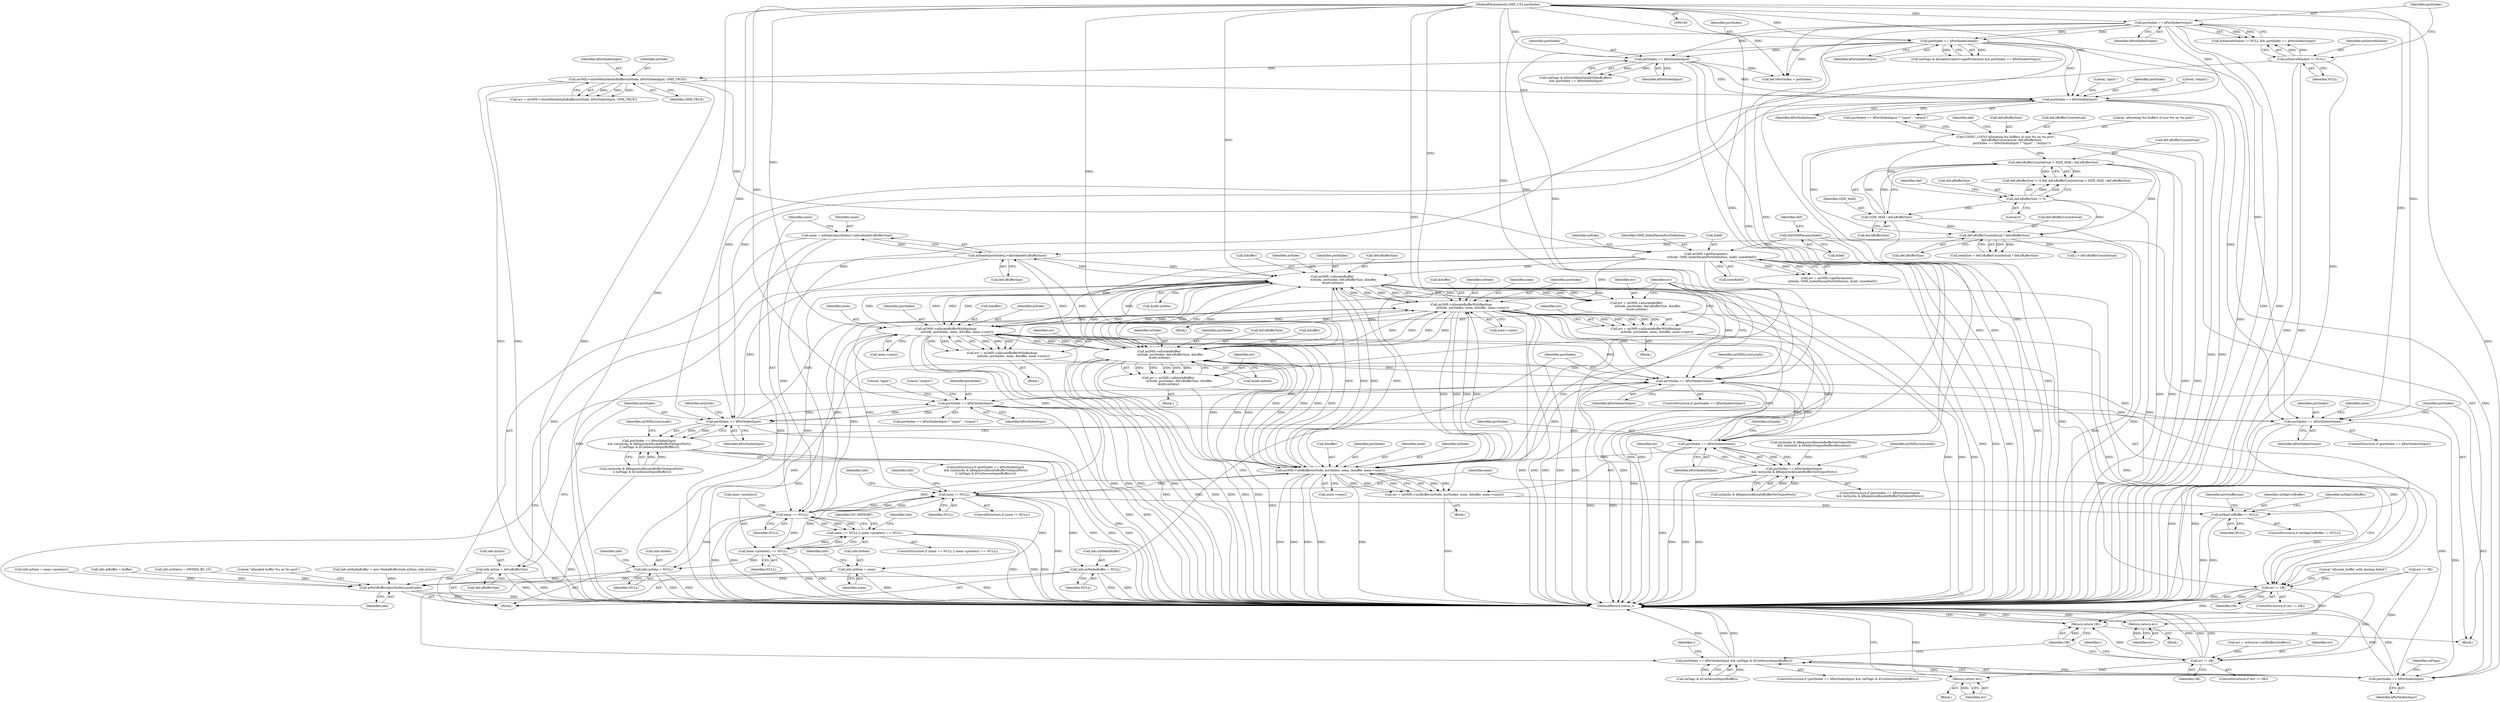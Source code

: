 digraph "0_Android_97837bb6cbac21ea679843a0037779d3834bed64@API" {
"1000243" [label="(Call,mem = mDealer[portIndex]->allocate(def.nBufferSize))"];
"1000245" [label="(Call,mDealer[portIndex]->allocate(def.nBufferSize))"];
"1000293" [label="(Call,mOMX->allocateBuffer(\n                        mNode, portIndex, def.nBufferSize, &buffer,\n &info.mData))"];
"1000309" [label="(Call,mOMX->allocateBufferWithBackup(\n                        mNode, portIndex, mem, &buffer, mem->size()))"];
"1000348" [label="(Call,mOMX->allocateBufferWithBackup(\n                        mNode, portIndex, mem, &buffer, mem->size()))"];
"1000332" [label="(Call,mOMX->allocateBuffer(\n                        mNode, portIndex, def.nBufferSize, &buffer,\n &info.mData))"];
"1000166" [label="(Call,mOMX->getParameter(\n            mNode, OMX_IndexParamPortDefinition, &def, sizeof(def)))"];
"1000142" [label="(Call,mOMX->storeMetaDataInBuffers(mNode, kPortIndexInput, OMX_TRUE))"];
"1000136" [label="(Call,portIndex == kPortIndexInput)"];
"1000108" [label="(Call,portIndex == kPortIndexOutput)"];
"1000101" [label="(MethodParameterIn,OMX_U32 portIndex)"];
"1000119" [label="(Call,portIndex == kPortIndexOutput)"];
"1000156" [label="(Call,InitOMXParams(&def))"];
"1000359" [label="(Call,mOMX->useBuffer(mNode, portIndex, mem, &buffer, mem->size()))"];
"1000319" [label="(Call,portIndex == kPortIndexOutput)"];
"1000276" [label="(Call,portIndex == kPortIndexInput)"];
"1000435" [label="(Call,portIndex == kPortIndexInput)"];
"1000406" [label="(Call,portIndex == kPortIndexOutput)"];
"1000189" [label="(Call,portIndex == kPortIndexInput)"];
"1000251" [label="(Call,mem == NULL)"];
"1000243" [label="(Call,mem = mDealer[portIndex]->allocate(def.nBufferSize))"];
"1000105" [label="(Call,mNativeWindow != NULL)"];
"1000376" [label="(Call,mem != NULL)"];
"1000254" [label="(Call,mem->pointer() == NULL)"];
"1000261" [label="(Call,info.mData = NULL)"];
"1000216" [label="(Call,def.nBufferCountActual * def.nBufferSize)"];
"1000180" [label="(Call,CODEC_LOGV(\"allocating %u buffers of size %u on %s port\",\n            def.nBufferCountActual, def.nBufferSize,\n            portIndex == kPortIndexInput ? \"input\" : \"output\"))"];
"1000201" [label="(Call,def.nBufferCountActual > SIZE_MAX / def.nBufferSize)"];
"1000205" [label="(Call,SIZE_MAX / def.nBufferSize)"];
"1000196" [label="(Call,def.nBufferSize != 0)"];
"1000250" [label="(Call,mem == NULL || mem->pointer() == NULL)"];
"1000266" [label="(Call,info.mSize = def.nBufferSize)"];
"1000429" [label="(Call,mPortBuffers[portIndex].push(info))"];
"1000307" [label="(Call,err = mOMX->allocateBufferWithBackup(\n                        mNode, portIndex, mem, &buffer, mem->size()))"];
"1000367" [label="(Call,err != OK)"];
"1000373" [label="(Return,return err;)"];
"1000561" [label="(Call,err != OK)"];
"1000582" [label="(Return,return err;)"];
"1000584" [label="(Return,return OK;)"];
"1000346" [label="(Call,err = mOMX->allocateBufferWithBackup(\n                        mNode, portIndex, mem, &buffer, mem->size()))"];
"1000357" [label="(Call,err = mOMX->useBuffer(mNode, portIndex, mem, &buffer, mem->size()))"];
"1000395" [label="(Call,info.mMem = mem)"];
"1000400" [label="(Call,info.mMediaBuffer = NULL)"];
"1000500" [label="(Call,mSkipCutBuffer != NULL)"];
"1000318" [label="(Call,portIndex == kPortIndexOutput\n && (mQuirks & kRequiresAllocateBufferOnOutputPorts))"];
"1000275" [label="(Call,portIndex == kPortIndexInput\n && ((mQuirks & kRequiresAllocateBufferOnInputPorts)\n || (mFlags & kUseSecureInputBuffers)))"];
"1000441" [label="(Call,portIndex == kPortIndexOutput)"];
"1000522" [label="(Call,portIndex == kPortIndexInput)"];
"1000521" [label="(Call,portIndex == kPortIndexInput && (mFlags & kUseSecureInputBuffers))"];
"1000330" [label="(Call,err = mOMX->allocateBuffer(\n                        mNode, portIndex, def.nBufferSize, &buffer,\n &info.mData))"];
"1000291" [label="(Call,err = mOMX->allocateBuffer(\n                        mNode, portIndex, def.nBufferSize, &buffer,\n &info.mData))"];
"1000205" [label="(Call,SIZE_MAX / def.nBufferSize)"];
"1000142" [label="(Call,mOMX->storeMetaDataInBuffers(mNode, kPortIndexInput, OMX_TRUE))"];
"1000333" [label="(Identifier,mNode)"];
"1000195" [label="(Call,def.nBufferSize != 0 && def.nBufferCountActual > SIZE_MAX / def.nBufferSize)"];
"1000315" [label="(Call,mem->size())"];
"1000217" [label="(Call,def.nBufferCountActual)"];
"1000351" [label="(Identifier,mem)"];
"1000185" [label="(Call,def.nBufferSize)"];
"1000369" [label="(Identifier,OK)"];
"1000429" [label="(Call,mPortBuffers[portIndex].push(info))"];
"1000110" [label="(Identifier,kPortIndexOutput)"];
"1000440" [label="(ControlStructure,if (portIndex == kPortIndexOutput))"];
"1000499" [label="(ControlStructure,if (mSkipCutBuffer != NULL))"];
"1000387" [label="(Identifier,info)"];
"1000556" [label="(Call,err = mSource->setBuffers(buffers))"];
"1000169" [label="(Call,&def)"];
"1000294" [label="(Identifier,mNode)"];
"1000320" [label="(Identifier,portIndex)"];
"1000373" [label="(Return,return err;)"];
"1000345" [label="(Block,)"];
"1000293" [label="(Call,mOMX->allocateBuffer(\n                        mNode, portIndex, def.nBufferSize, &buffer,\n &info.mData))"];
"1000395" [label="(Call,info.mMem = mem)"];
"1000328" [label="(Block,)"];
"1000346" [label="(Call,err = mOMX->allocateBufferWithBackup(\n                        mNode, portIndex, mem, &buffer, mem->size()))"];
"1000413" [label="(Call,(mQuirks & kRequiresAllocateBufferOnOutputPorts)\n && (mQuirks & kDefersOutputBufferAllocation))"];
"1000562" [label="(Identifier,err)"];
"1000307" [label="(Call,err = mOMX->allocateBufferWithBackup(\n                        mNode, portIndex, mem, &buffer, mem->size()))"];
"1000108" [label="(Call,portIndex == kPortIndexOutput)"];
"1000521" [label="(Call,portIndex == kPortIndexInput && (mFlags & kUseSecureInputBuffers))"];
"1000584" [label="(Return,return OK;)"];
"1000354" [label="(Call,mem->size())"];
"1000357" [label="(Call,err = mOMX->useBuffer(mNode, portIndex, mem, &buffer, mem->size()))"];
"1000259" [label="(Identifier,NO_MEMORY)"];
"1000317" [label="(ControlStructure,if (portIndex == kPortIndexOutput\n && (mQuirks & kRequiresAllocateBufferOnOutputPorts)))"];
"1000377" [label="(Identifier,mem)"];
"1000161" [label="(Identifier,def)"];
"1000334" [label="(Identifier,portIndex)"];
"1000374" [label="(Identifier,err)"];
"1000404" [label="(Identifier,NULL)"];
"1000276" [label="(Call,portIndex == kPortIndexInput)"];
"1000281" [label="(Identifier,mQuirks)"];
"1000568" [label="(Identifier,i)"];
"1000295" [label="(Identifier,portIndex)"];
"1000107" [label="(Identifier,NULL)"];
"1000363" [label="(Call,&buffer)"];
"1000525" [label="(Call,mFlags & kUseSecureInputBuffers)"];
"1000207" [label="(Call,def.nBufferSize)"];
"1000291" [label="(Call,err = mOMX->allocateBuffer(\n                        mNode, portIndex, def.nBufferSize, &buffer,\n &info.mData))"];
"1000385" [label="(Call,info.mBuffer = buffer)"];
"1000407" [label="(Identifier,portIndex)"];
"1000350" [label="(Identifier,portIndex)"];
"1000375" [label="(ControlStructure,if (mem != NULL))"];
"1000191" [label="(Identifier,kPortIndexInput)"];
"1000167" [label="(Identifier,mNode)"];
"1000157" [label="(Call,&def)"];
"1000251" [label="(Call,mem == NULL)"];
"1000368" [label="(Identifier,err)"];
"1000447" [label="(Identifier,meta)"];
"1000190" [label="(Identifier,portIndex)"];
"1000254" [label="(Call,mem->pointer() == NULL)"];
"1000501" [label="(Identifier,mSkipCutBuffer)"];
"1000193" [label="(Literal,\"output\")"];
"1000321" [label="(Identifier,kPortIndexOutput)"];
"1000401" [label="(Call,info.mMediaBuffer)"];
"1000523" [label="(Identifier,portIndex)"];
"1000182" [label="(Call,def.nBufferCountActual)"];
"1000253" [label="(Identifier,NULL)"];
"1000441" [label="(Call,portIndex == kPortIndexOutput)"];
"1000203" [label="(Identifier,def)"];
"1000361" [label="(Identifier,portIndex)"];
"1000296" [label="(Call,def.nBufferSize)"];
"1000390" [label="(Call,info.mStatus = OWNED_BY_US)"];
"1000526" [label="(Identifier,mFlags)"];
"1000561" [label="(Call,err != OK)"];
"1000367" [label="(Call,err != OK)"];
"1000432" [label="(Literal,\"allocated buffer %u on %s port\")"];
"1000120" [label="(Identifier,portIndex)"];
"1000171" [label="(Call,sizeof(def))"];
"1000323" [label="(Identifier,mQuirks)"];
"1000366" [label="(ControlStructure,if (err != OK))"];
"1000437" [label="(Identifier,kPortIndexInput)"];
"1000200" [label="(Literal,0)"];
"1000560" [label="(ControlStructure,if (err != OK))"];
"1000517" [label="(Identifier,mSkipCutBuffer)"];
"1000299" [label="(Call,&buffer)"];
"1000267" [label="(Call,info.mSize)"];
"1000348" [label="(Call,mOMX->allocateBufferWithBackup(\n                        mNode, portIndex, mem, &buffer, mem->size()))"];
"1000358" [label="(Identifier,err)"];
"1000104" [label="(Call,mNativeWindow != NULL && portIndex == kPortIndexOutput)"];
"1000288" [label="(Identifier,mOMXLivesLocally)"];
"1000250" [label="(Call,mem == NULL || mem->pointer() == NULL)"];
"1000352" [label="(Call,&buffer)"];
"1000164" [label="(Call,err = mOMX->getParameter(\n            mNode, OMX_IndexParamPortDefinition, &def, sizeof(def)))"];
"1000382" [label="(Identifier,info)"];
"1000370" [label="(Block,)"];
"1000359" [label="(Call,mOMX->useBuffer(mNode, portIndex, mem, &buffer, mem->size()))"];
"1000255" [label="(Call,mem->pointer())"];
"1000121" [label="(Identifier,kPortIndexOutput)"];
"1000585" [label="(Identifier,OK)"];
"1000400" [label="(Call,info.mMediaBuffer = NULL)"];
"1000376" [label="(Call,mem != NULL)"];
"1000102" [label="(Block,)"];
"1000430" [label="(Identifier,info)"];
"1000502" [label="(Identifier,NULL)"];
"1000188" [label="(Call,portIndex == kPortIndexInput ? \"input\" : \"output\")"];
"1000197" [label="(Call,def.nBufferSize)"];
"1000168" [label="(Identifier,OMX_IndexParamPortDefinition)"];
"1000268" [label="(Identifier,info)"];
"1000306" [label="(Block,)"];
"1000101" [label="(MethodParameterIn,OMX_U32 portIndex)"];
"1000372" [label="(Literal,\"allocate_buffer_with_backup failed\")"];
"1000274" [label="(ControlStructure,if (portIndex == kPortIndexInput\n && ((mQuirks & kRequiresAllocateBufferOnInputPorts)\n || (mFlags & kUseSecureInputBuffers))))"];
"1000443" [label="(Identifier,kPortIndexOutput)"];
"1000234" [label="(Call,i < def.nBufferCountActual)"];
"1000533" [label="(Identifier,i)"];
"1000119" [label="(Call,portIndex == kPortIndexOutput)"];
"1000362" [label="(Identifier,mem)"];
"1000249" [label="(ControlStructure,if (mem == NULL || mem->pointer() == NULL))"];
"1000330" [label="(Call,err = mOMX->allocateBuffer(\n                        mNode, portIndex, def.nBufferSize, &buffer,\n &info.mData))"];
"1000402" [label="(Identifier,info)"];
"1000506" [label="(Identifier,prevbuffersize)"];
"1000301" [label="(Call,&info.mData)"];
"1000322" [label="(Call,mQuirks & kRequiresAllocateBufferOnOutputPorts)"];
"1000327" [label="(Identifier,mOMXLivesLocally)"];
"1000520" [label="(ControlStructure,if (portIndex == kPortIndexInput && (mFlags & kUseSecureInputBuffers)))"];
"1000206" [label="(Identifier,SIZE_MAX)"];
"1000159" [label="(Call,def.nPortIndex = portIndex)"];
"1000277" [label="(Identifier,portIndex)"];
"1000192" [label="(Literal,\"input\")"];
"1000583" [label="(Identifier,err)"];
"1000140" [label="(Call,err = mOMX->storeMetaDataInBuffers(mNode, kPortIndexInput, OMX_TRUE))"];
"1000241" [label="(Block,)"];
"1000408" [label="(Identifier,kPortIndexOutput)"];
"1000252" [label="(Identifier,mem)"];
"1000145" [label="(Identifier,OMX_TRUE)"];
"1000265" [label="(Identifier,NULL)"];
"1000563" [label="(Identifier,OK)"];
"1000262" [label="(Call,info.mData)"];
"1000180" [label="(Call,CODEC_LOGV(\"allocating %u buffers of size %u on %s port\",\n            def.nBufferCountActual, def.nBufferSize,\n            portIndex == kPortIndexInput ? \"input\" : \"output\"))"];
"1000181" [label="(Literal,\"allocating %u buffers of size %u on %s port\")"];
"1000244" [label="(Identifier,mem)"];
"1000243" [label="(Call,mem = mDealer[portIndex]->allocate(def.nBufferSize))"];
"1000335" [label="(Call,def.nBufferSize)"];
"1000439" [label="(Literal,\"output\")"];
"1000137" [label="(Identifier,portIndex)"];
"1000436" [label="(Identifier,portIndex)"];
"1000356" [label="(Block,)"];
"1000412" [label="(Identifier,mOMXLivesLocally)"];
"1000115" [label="(Call,(mFlags & kEnableGrallocUsageProtected) && portIndex == kPortIndexOutput)"];
"1000319" [label="(Call,portIndex == kPortIndexOutput)"];
"1000198" [label="(Identifier,def)"];
"1000564" [label="(Block,)"];
"1000586" [label="(MethodReturn,status_t)"];
"1000105" [label="(Call,mNativeWindow != NULL)"];
"1000338" [label="(Call,&buffer)"];
"1000347" [label="(Identifier,err)"];
"1000349" [label="(Identifier,mNode)"];
"1000214" [label="(Call,totalSize = def.nBufferCountActual * def.nBufferSize)"];
"1000279" [label="(Call,(mQuirks & kRequiresAllocateBufferOnInputPorts)\n || (mFlags & kUseSecureInputBuffers))"];
"1000421" [label="(Call,info.mMediaBuffer = new MediaBuffer(info.mData, info.mSize))"];
"1000312" [label="(Identifier,mem)"];
"1000331" [label="(Identifier,err)"];
"1000434" [label="(Call,portIndex == kPortIndexInput ? \"input\" : \"output\")"];
"1000220" [label="(Call,def.nBufferSize)"];
"1000201" [label="(Call,def.nBufferCountActual > SIZE_MAX / def.nBufferSize)"];
"1000189" [label="(Call,portIndex == kPortIndexInput)"];
"1000399" [label="(Identifier,mem)"];
"1000246" [label="(Call,def.nBufferSize)"];
"1000138" [label="(Identifier,kPortIndexInput)"];
"1000438" [label="(Literal,\"input\")"];
"1000309" [label="(Call,mOMX->allocateBufferWithBackup(\n                        mNode, portIndex, mem, &buffer, mem->size()))"];
"1000245" [label="(Call,mDealer[portIndex]->allocate(def.nBufferSize))"];
"1000524" [label="(Identifier,kPortIndexInput)"];
"1000261" [label="(Call,info.mData = NULL)"];
"1000380" [label="(Call,info.mData = mem->pointer())"];
"1000340" [label="(Call,&info.mData)"];
"1000318" [label="(Call,portIndex == kPortIndexOutput\n && (mQuirks & kRequiresAllocateBufferOnOutputPorts))"];
"1000275" [label="(Call,portIndex == kPortIndexInput\n && ((mQuirks & kRequiresAllocateBufferOnInputPorts)\n || (mFlags & kUseSecureInputBuffers)))"];
"1000278" [label="(Identifier,kPortIndexInput)"];
"1000109" [label="(Identifier,portIndex)"];
"1000365" [label="(Call,mem->size())"];
"1000256" [label="(Identifier,NULL)"];
"1000196" [label="(Call,def.nBufferSize != 0)"];
"1000216" [label="(Call,def.nBufferCountActual * def.nBufferSize)"];
"1000174" [label="(Call,err != OK)"];
"1000360" [label="(Identifier,mNode)"];
"1000311" [label="(Identifier,portIndex)"];
"1000166" [label="(Call,mOMX->getParameter(\n            mNode, OMX_IndexParamPortDefinition, &def, sizeof(def)))"];
"1000522" [label="(Call,portIndex == kPortIndexInput)"];
"1000270" [label="(Call,def.nBufferSize)"];
"1000202" [label="(Call,def.nBufferCountActual)"];
"1000406" [label="(Call,portIndex == kPortIndexOutput)"];
"1000378" [label="(Identifier,NULL)"];
"1000313" [label="(Call,&buffer)"];
"1000405" [label="(ControlStructure,if (portIndex == kPortIndexOutput))"];
"1000308" [label="(Identifier,err)"];
"1000435" [label="(Call,portIndex == kPortIndexInput)"];
"1000442" [label="(Identifier,portIndex)"];
"1000144" [label="(Identifier,kPortIndexInput)"];
"1000143" [label="(Identifier,mNode)"];
"1000289" [label="(Block,)"];
"1000396" [label="(Call,info.mMem)"];
"1000132" [label="(Call,(mFlags & kStoreMetaDataInVideoBuffers)\n && portIndex == kPortIndexInput)"];
"1000292" [label="(Identifier,err)"];
"1000332" [label="(Call,mOMX->allocateBuffer(\n                        mNode, portIndex, def.nBufferSize, &buffer,\n &info.mData))"];
"1000310" [label="(Identifier,mNode)"];
"1000156" [label="(Call,InitOMXParams(&def))"];
"1000106" [label="(Identifier,mNativeWindow)"];
"1000500" [label="(Call,mSkipCutBuffer != NULL)"];
"1000266" [label="(Call,info.mSize = def.nBufferSize)"];
"1000263" [label="(Identifier,info)"];
"1000136" [label="(Call,portIndex == kPortIndexInput)"];
"1000582" [label="(Return,return err;)"];
"1000243" -> "1000241"  [label="AST: "];
"1000243" -> "1000245"  [label="CFG: "];
"1000244" -> "1000243"  [label="AST: "];
"1000245" -> "1000243"  [label="AST: "];
"1000252" -> "1000243"  [label="CFG: "];
"1000243" -> "1000586"  [label="DDG: "];
"1000245" -> "1000243"  [label="DDG: "];
"1000243" -> "1000251"  [label="DDG: "];
"1000245" -> "1000246"  [label="CFG: "];
"1000246" -> "1000245"  [label="AST: "];
"1000245" -> "1000586"  [label="DDG: "];
"1000293" -> "1000245"  [label="DDG: "];
"1000216" -> "1000245"  [label="DDG: "];
"1000332" -> "1000245"  [label="DDG: "];
"1000245" -> "1000266"  [label="DDG: "];
"1000245" -> "1000293"  [label="DDG: "];
"1000245" -> "1000332"  [label="DDG: "];
"1000293" -> "1000291"  [label="AST: "];
"1000293" -> "1000301"  [label="CFG: "];
"1000294" -> "1000293"  [label="AST: "];
"1000295" -> "1000293"  [label="AST: "];
"1000296" -> "1000293"  [label="AST: "];
"1000299" -> "1000293"  [label="AST: "];
"1000301" -> "1000293"  [label="AST: "];
"1000291" -> "1000293"  [label="CFG: "];
"1000293" -> "1000586"  [label="DDG: "];
"1000293" -> "1000586"  [label="DDG: "];
"1000293" -> "1000586"  [label="DDG: "];
"1000293" -> "1000586"  [label="DDG: "];
"1000293" -> "1000586"  [label="DDG: "];
"1000293" -> "1000291"  [label="DDG: "];
"1000293" -> "1000291"  [label="DDG: "];
"1000293" -> "1000291"  [label="DDG: "];
"1000293" -> "1000291"  [label="DDG: "];
"1000293" -> "1000291"  [label="DDG: "];
"1000309" -> "1000293"  [label="DDG: "];
"1000309" -> "1000293"  [label="DDG: "];
"1000348" -> "1000293"  [label="DDG: "];
"1000348" -> "1000293"  [label="DDG: "];
"1000332" -> "1000293"  [label="DDG: "];
"1000332" -> "1000293"  [label="DDG: "];
"1000332" -> "1000293"  [label="DDG: "];
"1000166" -> "1000293"  [label="DDG: "];
"1000359" -> "1000293"  [label="DDG: "];
"1000359" -> "1000293"  [label="DDG: "];
"1000276" -> "1000293"  [label="DDG: "];
"1000101" -> "1000293"  [label="DDG: "];
"1000261" -> "1000293"  [label="DDG: "];
"1000293" -> "1000309"  [label="DDG: "];
"1000293" -> "1000309"  [label="DDG: "];
"1000293" -> "1000332"  [label="DDG: "];
"1000293" -> "1000332"  [label="DDG: "];
"1000293" -> "1000332"  [label="DDG: "];
"1000293" -> "1000348"  [label="DDG: "];
"1000293" -> "1000348"  [label="DDG: "];
"1000293" -> "1000359"  [label="DDG: "];
"1000293" -> "1000359"  [label="DDG: "];
"1000293" -> "1000406"  [label="DDG: "];
"1000309" -> "1000307"  [label="AST: "];
"1000309" -> "1000315"  [label="CFG: "];
"1000310" -> "1000309"  [label="AST: "];
"1000311" -> "1000309"  [label="AST: "];
"1000312" -> "1000309"  [label="AST: "];
"1000313" -> "1000309"  [label="AST: "];
"1000315" -> "1000309"  [label="AST: "];
"1000307" -> "1000309"  [label="CFG: "];
"1000309" -> "1000586"  [label="DDG: "];
"1000309" -> "1000586"  [label="DDG: "];
"1000309" -> "1000586"  [label="DDG: "];
"1000309" -> "1000586"  [label="DDG: "];
"1000309" -> "1000586"  [label="DDG: "];
"1000309" -> "1000307"  [label="DDG: "];
"1000309" -> "1000307"  [label="DDG: "];
"1000309" -> "1000307"  [label="DDG: "];
"1000309" -> "1000307"  [label="DDG: "];
"1000309" -> "1000307"  [label="DDG: "];
"1000348" -> "1000309"  [label="DDG: "];
"1000348" -> "1000309"  [label="DDG: "];
"1000332" -> "1000309"  [label="DDG: "];
"1000332" -> "1000309"  [label="DDG: "];
"1000166" -> "1000309"  [label="DDG: "];
"1000359" -> "1000309"  [label="DDG: "];
"1000359" -> "1000309"  [label="DDG: "];
"1000276" -> "1000309"  [label="DDG: "];
"1000101" -> "1000309"  [label="DDG: "];
"1000251" -> "1000309"  [label="DDG: "];
"1000309" -> "1000332"  [label="DDG: "];
"1000309" -> "1000332"  [label="DDG: "];
"1000309" -> "1000348"  [label="DDG: "];
"1000309" -> "1000348"  [label="DDG: "];
"1000309" -> "1000359"  [label="DDG: "];
"1000309" -> "1000359"  [label="DDG: "];
"1000309" -> "1000376"  [label="DDG: "];
"1000309" -> "1000406"  [label="DDG: "];
"1000348" -> "1000346"  [label="AST: "];
"1000348" -> "1000354"  [label="CFG: "];
"1000349" -> "1000348"  [label="AST: "];
"1000350" -> "1000348"  [label="AST: "];
"1000351" -> "1000348"  [label="AST: "];
"1000352" -> "1000348"  [label="AST: "];
"1000354" -> "1000348"  [label="AST: "];
"1000346" -> "1000348"  [label="CFG: "];
"1000348" -> "1000586"  [label="DDG: "];
"1000348" -> "1000586"  [label="DDG: "];
"1000348" -> "1000586"  [label="DDG: "];
"1000348" -> "1000586"  [label="DDG: "];
"1000348" -> "1000586"  [label="DDG: "];
"1000348" -> "1000332"  [label="DDG: "];
"1000348" -> "1000332"  [label="DDG: "];
"1000348" -> "1000346"  [label="DDG: "];
"1000348" -> "1000346"  [label="DDG: "];
"1000348" -> "1000346"  [label="DDG: "];
"1000348" -> "1000346"  [label="DDG: "];
"1000348" -> "1000346"  [label="DDG: "];
"1000332" -> "1000348"  [label="DDG: "];
"1000332" -> "1000348"  [label="DDG: "];
"1000166" -> "1000348"  [label="DDG: "];
"1000359" -> "1000348"  [label="DDG: "];
"1000359" -> "1000348"  [label="DDG: "];
"1000319" -> "1000348"  [label="DDG: "];
"1000101" -> "1000348"  [label="DDG: "];
"1000251" -> "1000348"  [label="DDG: "];
"1000348" -> "1000359"  [label="DDG: "];
"1000348" -> "1000359"  [label="DDG: "];
"1000348" -> "1000376"  [label="DDG: "];
"1000348" -> "1000406"  [label="DDG: "];
"1000332" -> "1000330"  [label="AST: "];
"1000332" -> "1000340"  [label="CFG: "];
"1000333" -> "1000332"  [label="AST: "];
"1000334" -> "1000332"  [label="AST: "];
"1000335" -> "1000332"  [label="AST: "];
"1000338" -> "1000332"  [label="AST: "];
"1000340" -> "1000332"  [label="AST: "];
"1000330" -> "1000332"  [label="CFG: "];
"1000332" -> "1000586"  [label="DDG: "];
"1000332" -> "1000586"  [label="DDG: "];
"1000332" -> "1000586"  [label="DDG: "];
"1000332" -> "1000586"  [label="DDG: "];
"1000332" -> "1000586"  [label="DDG: "];
"1000332" -> "1000330"  [label="DDG: "];
"1000332" -> "1000330"  [label="DDG: "];
"1000332" -> "1000330"  [label="DDG: "];
"1000332" -> "1000330"  [label="DDG: "];
"1000332" -> "1000330"  [label="DDG: "];
"1000166" -> "1000332"  [label="DDG: "];
"1000359" -> "1000332"  [label="DDG: "];
"1000359" -> "1000332"  [label="DDG: "];
"1000319" -> "1000332"  [label="DDG: "];
"1000101" -> "1000332"  [label="DDG: "];
"1000261" -> "1000332"  [label="DDG: "];
"1000332" -> "1000359"  [label="DDG: "];
"1000332" -> "1000359"  [label="DDG: "];
"1000332" -> "1000406"  [label="DDG: "];
"1000166" -> "1000164"  [label="AST: "];
"1000166" -> "1000171"  [label="CFG: "];
"1000167" -> "1000166"  [label="AST: "];
"1000168" -> "1000166"  [label="AST: "];
"1000169" -> "1000166"  [label="AST: "];
"1000171" -> "1000166"  [label="AST: "];
"1000164" -> "1000166"  [label="CFG: "];
"1000166" -> "1000586"  [label="DDG: "];
"1000166" -> "1000586"  [label="DDG: "];
"1000166" -> "1000586"  [label="DDG: "];
"1000166" -> "1000164"  [label="DDG: "];
"1000166" -> "1000164"  [label="DDG: "];
"1000166" -> "1000164"  [label="DDG: "];
"1000142" -> "1000166"  [label="DDG: "];
"1000156" -> "1000166"  [label="DDG: "];
"1000166" -> "1000359"  [label="DDG: "];
"1000142" -> "1000140"  [label="AST: "];
"1000142" -> "1000145"  [label="CFG: "];
"1000143" -> "1000142"  [label="AST: "];
"1000144" -> "1000142"  [label="AST: "];
"1000145" -> "1000142"  [label="AST: "];
"1000140" -> "1000142"  [label="CFG: "];
"1000142" -> "1000586"  [label="DDG: "];
"1000142" -> "1000586"  [label="DDG: "];
"1000142" -> "1000586"  [label="DDG: "];
"1000142" -> "1000140"  [label="DDG: "];
"1000142" -> "1000140"  [label="DDG: "];
"1000142" -> "1000140"  [label="DDG: "];
"1000136" -> "1000142"  [label="DDG: "];
"1000142" -> "1000189"  [label="DDG: "];
"1000136" -> "1000132"  [label="AST: "];
"1000136" -> "1000138"  [label="CFG: "];
"1000137" -> "1000136"  [label="AST: "];
"1000138" -> "1000136"  [label="AST: "];
"1000132" -> "1000136"  [label="CFG: "];
"1000136" -> "1000586"  [label="DDG: "];
"1000136" -> "1000586"  [label="DDG: "];
"1000136" -> "1000132"  [label="DDG: "];
"1000136" -> "1000132"  [label="DDG: "];
"1000108" -> "1000136"  [label="DDG: "];
"1000119" -> "1000136"  [label="DDG: "];
"1000101" -> "1000136"  [label="DDG: "];
"1000136" -> "1000159"  [label="DDG: "];
"1000136" -> "1000189"  [label="DDG: "];
"1000136" -> "1000189"  [label="DDG: "];
"1000108" -> "1000104"  [label="AST: "];
"1000108" -> "1000110"  [label="CFG: "];
"1000109" -> "1000108"  [label="AST: "];
"1000110" -> "1000108"  [label="AST: "];
"1000104" -> "1000108"  [label="CFG: "];
"1000108" -> "1000586"  [label="DDG: "];
"1000108" -> "1000586"  [label="DDG: "];
"1000108" -> "1000104"  [label="DDG: "];
"1000108" -> "1000104"  [label="DDG: "];
"1000101" -> "1000108"  [label="DDG: "];
"1000108" -> "1000119"  [label="DDG: "];
"1000108" -> "1000119"  [label="DDG: "];
"1000108" -> "1000159"  [label="DDG: "];
"1000108" -> "1000189"  [label="DDG: "];
"1000108" -> "1000319"  [label="DDG: "];
"1000108" -> "1000406"  [label="DDG: "];
"1000108" -> "1000441"  [label="DDG: "];
"1000101" -> "1000100"  [label="AST: "];
"1000101" -> "1000586"  [label="DDG: "];
"1000101" -> "1000119"  [label="DDG: "];
"1000101" -> "1000159"  [label="DDG: "];
"1000101" -> "1000189"  [label="DDG: "];
"1000101" -> "1000276"  [label="DDG: "];
"1000101" -> "1000319"  [label="DDG: "];
"1000101" -> "1000359"  [label="DDG: "];
"1000101" -> "1000406"  [label="DDG: "];
"1000101" -> "1000435"  [label="DDG: "];
"1000101" -> "1000441"  [label="DDG: "];
"1000101" -> "1000522"  [label="DDG: "];
"1000119" -> "1000115"  [label="AST: "];
"1000119" -> "1000121"  [label="CFG: "];
"1000120" -> "1000119"  [label="AST: "];
"1000121" -> "1000119"  [label="AST: "];
"1000115" -> "1000119"  [label="CFG: "];
"1000119" -> "1000586"  [label="DDG: "];
"1000119" -> "1000586"  [label="DDG: "];
"1000119" -> "1000115"  [label="DDG: "];
"1000119" -> "1000115"  [label="DDG: "];
"1000119" -> "1000159"  [label="DDG: "];
"1000119" -> "1000189"  [label="DDG: "];
"1000119" -> "1000319"  [label="DDG: "];
"1000119" -> "1000406"  [label="DDG: "];
"1000119" -> "1000441"  [label="DDG: "];
"1000156" -> "1000102"  [label="AST: "];
"1000156" -> "1000157"  [label="CFG: "];
"1000157" -> "1000156"  [label="AST: "];
"1000161" -> "1000156"  [label="CFG: "];
"1000156" -> "1000586"  [label="DDG: "];
"1000359" -> "1000357"  [label="AST: "];
"1000359" -> "1000365"  [label="CFG: "];
"1000360" -> "1000359"  [label="AST: "];
"1000361" -> "1000359"  [label="AST: "];
"1000362" -> "1000359"  [label="AST: "];
"1000363" -> "1000359"  [label="AST: "];
"1000365" -> "1000359"  [label="AST: "];
"1000357" -> "1000359"  [label="CFG: "];
"1000359" -> "1000586"  [label="DDG: "];
"1000359" -> "1000586"  [label="DDG: "];
"1000359" -> "1000586"  [label="DDG: "];
"1000359" -> "1000586"  [label="DDG: "];
"1000359" -> "1000586"  [label="DDG: "];
"1000359" -> "1000357"  [label="DDG: "];
"1000359" -> "1000357"  [label="DDG: "];
"1000359" -> "1000357"  [label="DDG: "];
"1000359" -> "1000357"  [label="DDG: "];
"1000359" -> "1000357"  [label="DDG: "];
"1000319" -> "1000359"  [label="DDG: "];
"1000251" -> "1000359"  [label="DDG: "];
"1000359" -> "1000376"  [label="DDG: "];
"1000359" -> "1000406"  [label="DDG: "];
"1000319" -> "1000318"  [label="AST: "];
"1000319" -> "1000321"  [label="CFG: "];
"1000320" -> "1000319"  [label="AST: "];
"1000321" -> "1000319"  [label="AST: "];
"1000323" -> "1000319"  [label="CFG: "];
"1000318" -> "1000319"  [label="CFG: "];
"1000319" -> "1000586"  [label="DDG: "];
"1000319" -> "1000318"  [label="DDG: "];
"1000319" -> "1000318"  [label="DDG: "];
"1000276" -> "1000319"  [label="DDG: "];
"1000406" -> "1000319"  [label="DDG: "];
"1000319" -> "1000406"  [label="DDG: "];
"1000276" -> "1000275"  [label="AST: "];
"1000276" -> "1000278"  [label="CFG: "];
"1000277" -> "1000276"  [label="AST: "];
"1000278" -> "1000276"  [label="AST: "];
"1000281" -> "1000276"  [label="CFG: "];
"1000275" -> "1000276"  [label="CFG: "];
"1000276" -> "1000586"  [label="DDG: "];
"1000276" -> "1000275"  [label="DDG: "];
"1000276" -> "1000275"  [label="DDG: "];
"1000435" -> "1000276"  [label="DDG: "];
"1000435" -> "1000276"  [label="DDG: "];
"1000189" -> "1000276"  [label="DDG: "];
"1000189" -> "1000276"  [label="DDG: "];
"1000276" -> "1000435"  [label="DDG: "];
"1000435" -> "1000434"  [label="AST: "];
"1000435" -> "1000437"  [label="CFG: "];
"1000436" -> "1000435"  [label="AST: "];
"1000437" -> "1000435"  [label="AST: "];
"1000438" -> "1000435"  [label="CFG: "];
"1000439" -> "1000435"  [label="CFG: "];
"1000435" -> "1000586"  [label="DDG: "];
"1000435" -> "1000586"  [label="DDG: "];
"1000406" -> "1000435"  [label="DDG: "];
"1000435" -> "1000441"  [label="DDG: "];
"1000435" -> "1000522"  [label="DDG: "];
"1000406" -> "1000405"  [label="AST: "];
"1000406" -> "1000408"  [label="CFG: "];
"1000407" -> "1000406"  [label="AST: "];
"1000408" -> "1000406"  [label="AST: "];
"1000412" -> "1000406"  [label="CFG: "];
"1000430" -> "1000406"  [label="CFG: "];
"1000406" -> "1000586"  [label="DDG: "];
"1000406" -> "1000586"  [label="DDG: "];
"1000406" -> "1000441"  [label="DDG: "];
"1000189" -> "1000188"  [label="AST: "];
"1000189" -> "1000191"  [label="CFG: "];
"1000190" -> "1000189"  [label="AST: "];
"1000191" -> "1000189"  [label="AST: "];
"1000192" -> "1000189"  [label="CFG: "];
"1000193" -> "1000189"  [label="CFG: "];
"1000189" -> "1000586"  [label="DDG: "];
"1000189" -> "1000586"  [label="DDG: "];
"1000189" -> "1000441"  [label="DDG: "];
"1000189" -> "1000522"  [label="DDG: "];
"1000251" -> "1000250"  [label="AST: "];
"1000251" -> "1000253"  [label="CFG: "];
"1000252" -> "1000251"  [label="AST: "];
"1000253" -> "1000251"  [label="AST: "];
"1000255" -> "1000251"  [label="CFG: "];
"1000250" -> "1000251"  [label="CFG: "];
"1000251" -> "1000586"  [label="DDG: "];
"1000251" -> "1000586"  [label="DDG: "];
"1000251" -> "1000250"  [label="DDG: "];
"1000251" -> "1000250"  [label="DDG: "];
"1000105" -> "1000251"  [label="DDG: "];
"1000376" -> "1000251"  [label="DDG: "];
"1000251" -> "1000254"  [label="DDG: "];
"1000251" -> "1000261"  [label="DDG: "];
"1000251" -> "1000376"  [label="DDG: "];
"1000251" -> "1000376"  [label="DDG: "];
"1000105" -> "1000104"  [label="AST: "];
"1000105" -> "1000107"  [label="CFG: "];
"1000106" -> "1000105"  [label="AST: "];
"1000107" -> "1000105"  [label="AST: "];
"1000109" -> "1000105"  [label="CFG: "];
"1000104" -> "1000105"  [label="CFG: "];
"1000105" -> "1000586"  [label="DDG: "];
"1000105" -> "1000586"  [label="DDG: "];
"1000105" -> "1000104"  [label="DDG: "];
"1000105" -> "1000104"  [label="DDG: "];
"1000105" -> "1000500"  [label="DDG: "];
"1000376" -> "1000375"  [label="AST: "];
"1000376" -> "1000378"  [label="CFG: "];
"1000377" -> "1000376"  [label="AST: "];
"1000378" -> "1000376"  [label="AST: "];
"1000382" -> "1000376"  [label="CFG: "];
"1000387" -> "1000376"  [label="CFG: "];
"1000376" -> "1000586"  [label="DDG: "];
"1000254" -> "1000376"  [label="DDG: "];
"1000376" -> "1000395"  [label="DDG: "];
"1000376" -> "1000400"  [label="DDG: "];
"1000376" -> "1000500"  [label="DDG: "];
"1000254" -> "1000250"  [label="AST: "];
"1000254" -> "1000256"  [label="CFG: "];
"1000255" -> "1000254"  [label="AST: "];
"1000256" -> "1000254"  [label="AST: "];
"1000250" -> "1000254"  [label="CFG: "];
"1000254" -> "1000586"  [label="DDG: "];
"1000254" -> "1000586"  [label="DDG: "];
"1000254" -> "1000250"  [label="DDG: "];
"1000254" -> "1000250"  [label="DDG: "];
"1000254" -> "1000261"  [label="DDG: "];
"1000261" -> "1000241"  [label="AST: "];
"1000261" -> "1000265"  [label="CFG: "];
"1000262" -> "1000261"  [label="AST: "];
"1000265" -> "1000261"  [label="AST: "];
"1000268" -> "1000261"  [label="CFG: "];
"1000261" -> "1000586"  [label="DDG: "];
"1000261" -> "1000586"  [label="DDG: "];
"1000261" -> "1000429"  [label="DDG: "];
"1000216" -> "1000214"  [label="AST: "];
"1000216" -> "1000220"  [label="CFG: "];
"1000217" -> "1000216"  [label="AST: "];
"1000220" -> "1000216"  [label="AST: "];
"1000214" -> "1000216"  [label="CFG: "];
"1000216" -> "1000586"  [label="DDG: "];
"1000216" -> "1000214"  [label="DDG: "];
"1000216" -> "1000214"  [label="DDG: "];
"1000180" -> "1000216"  [label="DDG: "];
"1000201" -> "1000216"  [label="DDG: "];
"1000205" -> "1000216"  [label="DDG: "];
"1000196" -> "1000216"  [label="DDG: "];
"1000216" -> "1000234"  [label="DDG: "];
"1000180" -> "1000102"  [label="AST: "];
"1000180" -> "1000188"  [label="CFG: "];
"1000181" -> "1000180"  [label="AST: "];
"1000182" -> "1000180"  [label="AST: "];
"1000185" -> "1000180"  [label="AST: "];
"1000188" -> "1000180"  [label="AST: "];
"1000198" -> "1000180"  [label="CFG: "];
"1000180" -> "1000586"  [label="DDG: "];
"1000180" -> "1000586"  [label="DDG: "];
"1000180" -> "1000586"  [label="DDG: "];
"1000180" -> "1000196"  [label="DDG: "];
"1000180" -> "1000201"  [label="DDG: "];
"1000201" -> "1000195"  [label="AST: "];
"1000201" -> "1000205"  [label="CFG: "];
"1000202" -> "1000201"  [label="AST: "];
"1000205" -> "1000201"  [label="AST: "];
"1000195" -> "1000201"  [label="CFG: "];
"1000201" -> "1000586"  [label="DDG: "];
"1000201" -> "1000586"  [label="DDG: "];
"1000201" -> "1000195"  [label="DDG: "];
"1000201" -> "1000195"  [label="DDG: "];
"1000205" -> "1000201"  [label="DDG: "];
"1000205" -> "1000201"  [label="DDG: "];
"1000205" -> "1000207"  [label="CFG: "];
"1000206" -> "1000205"  [label="AST: "];
"1000207" -> "1000205"  [label="AST: "];
"1000205" -> "1000586"  [label="DDG: "];
"1000205" -> "1000586"  [label="DDG: "];
"1000196" -> "1000205"  [label="DDG: "];
"1000196" -> "1000195"  [label="AST: "];
"1000196" -> "1000200"  [label="CFG: "];
"1000197" -> "1000196"  [label="AST: "];
"1000200" -> "1000196"  [label="AST: "];
"1000203" -> "1000196"  [label="CFG: "];
"1000195" -> "1000196"  [label="CFG: "];
"1000196" -> "1000586"  [label="DDG: "];
"1000196" -> "1000195"  [label="DDG: "];
"1000196" -> "1000195"  [label="DDG: "];
"1000250" -> "1000249"  [label="AST: "];
"1000259" -> "1000250"  [label="CFG: "];
"1000263" -> "1000250"  [label="CFG: "];
"1000250" -> "1000586"  [label="DDG: "];
"1000250" -> "1000586"  [label="DDG: "];
"1000250" -> "1000586"  [label="DDG: "];
"1000266" -> "1000241"  [label="AST: "];
"1000266" -> "1000270"  [label="CFG: "];
"1000267" -> "1000266"  [label="AST: "];
"1000270" -> "1000266"  [label="AST: "];
"1000277" -> "1000266"  [label="CFG: "];
"1000266" -> "1000586"  [label="DDG: "];
"1000266" -> "1000586"  [label="DDG: "];
"1000266" -> "1000429"  [label="DDG: "];
"1000429" -> "1000241"  [label="AST: "];
"1000429" -> "1000430"  [label="CFG: "];
"1000430" -> "1000429"  [label="AST: "];
"1000432" -> "1000429"  [label="CFG: "];
"1000429" -> "1000586"  [label="DDG: "];
"1000429" -> "1000586"  [label="DDG: "];
"1000395" -> "1000429"  [label="DDG: "];
"1000400" -> "1000429"  [label="DDG: "];
"1000421" -> "1000429"  [label="DDG: "];
"1000390" -> "1000429"  [label="DDG: "];
"1000385" -> "1000429"  [label="DDG: "];
"1000380" -> "1000429"  [label="DDG: "];
"1000307" -> "1000306"  [label="AST: "];
"1000308" -> "1000307"  [label="AST: "];
"1000368" -> "1000307"  [label="CFG: "];
"1000307" -> "1000586"  [label="DDG: "];
"1000307" -> "1000367"  [label="DDG: "];
"1000367" -> "1000366"  [label="AST: "];
"1000367" -> "1000369"  [label="CFG: "];
"1000368" -> "1000367"  [label="AST: "];
"1000369" -> "1000367"  [label="AST: "];
"1000372" -> "1000367"  [label="CFG: "];
"1000377" -> "1000367"  [label="CFG: "];
"1000367" -> "1000586"  [label="DDG: "];
"1000367" -> "1000586"  [label="DDG: "];
"1000367" -> "1000586"  [label="DDG: "];
"1000330" -> "1000367"  [label="DDG: "];
"1000291" -> "1000367"  [label="DDG: "];
"1000346" -> "1000367"  [label="DDG: "];
"1000357" -> "1000367"  [label="DDG: "];
"1000174" -> "1000367"  [label="DDG: "];
"1000367" -> "1000373"  [label="DDG: "];
"1000367" -> "1000561"  [label="DDG: "];
"1000367" -> "1000584"  [label="DDG: "];
"1000373" -> "1000370"  [label="AST: "];
"1000373" -> "1000374"  [label="CFG: "];
"1000374" -> "1000373"  [label="AST: "];
"1000586" -> "1000373"  [label="CFG: "];
"1000373" -> "1000586"  [label="DDG: "];
"1000374" -> "1000373"  [label="DDG: "];
"1000561" -> "1000560"  [label="AST: "];
"1000561" -> "1000563"  [label="CFG: "];
"1000562" -> "1000561"  [label="AST: "];
"1000563" -> "1000561"  [label="AST: "];
"1000568" -> "1000561"  [label="CFG: "];
"1000585" -> "1000561"  [label="CFG: "];
"1000561" -> "1000586"  [label="DDG: "];
"1000561" -> "1000586"  [label="DDG: "];
"1000561" -> "1000586"  [label="DDG: "];
"1000556" -> "1000561"  [label="DDG: "];
"1000174" -> "1000561"  [label="DDG: "];
"1000561" -> "1000582"  [label="DDG: "];
"1000561" -> "1000584"  [label="DDG: "];
"1000582" -> "1000564"  [label="AST: "];
"1000582" -> "1000583"  [label="CFG: "];
"1000583" -> "1000582"  [label="AST: "];
"1000586" -> "1000582"  [label="CFG: "];
"1000582" -> "1000586"  [label="DDG: "];
"1000583" -> "1000582"  [label="DDG: "];
"1000584" -> "1000102"  [label="AST: "];
"1000584" -> "1000585"  [label="CFG: "];
"1000585" -> "1000584"  [label="AST: "];
"1000586" -> "1000584"  [label="CFG: "];
"1000584" -> "1000586"  [label="DDG: "];
"1000585" -> "1000584"  [label="DDG: "];
"1000174" -> "1000584"  [label="DDG: "];
"1000346" -> "1000345"  [label="AST: "];
"1000347" -> "1000346"  [label="AST: "];
"1000368" -> "1000346"  [label="CFG: "];
"1000346" -> "1000586"  [label="DDG: "];
"1000357" -> "1000356"  [label="AST: "];
"1000358" -> "1000357"  [label="AST: "];
"1000368" -> "1000357"  [label="CFG: "];
"1000357" -> "1000586"  [label="DDG: "];
"1000395" -> "1000241"  [label="AST: "];
"1000395" -> "1000399"  [label="CFG: "];
"1000396" -> "1000395"  [label="AST: "];
"1000399" -> "1000395"  [label="AST: "];
"1000402" -> "1000395"  [label="CFG: "];
"1000395" -> "1000586"  [label="DDG: "];
"1000395" -> "1000586"  [label="DDG: "];
"1000400" -> "1000241"  [label="AST: "];
"1000400" -> "1000404"  [label="CFG: "];
"1000401" -> "1000400"  [label="AST: "];
"1000404" -> "1000400"  [label="AST: "];
"1000407" -> "1000400"  [label="CFG: "];
"1000400" -> "1000586"  [label="DDG: "];
"1000400" -> "1000586"  [label="DDG: "];
"1000500" -> "1000499"  [label="AST: "];
"1000500" -> "1000502"  [label="CFG: "];
"1000501" -> "1000500"  [label="AST: "];
"1000502" -> "1000500"  [label="AST: "];
"1000506" -> "1000500"  [label="CFG: "];
"1000517" -> "1000500"  [label="CFG: "];
"1000500" -> "1000586"  [label="DDG: "];
"1000500" -> "1000586"  [label="DDG: "];
"1000318" -> "1000317"  [label="AST: "];
"1000318" -> "1000322"  [label="CFG: "];
"1000322" -> "1000318"  [label="AST: "];
"1000327" -> "1000318"  [label="CFG: "];
"1000358" -> "1000318"  [label="CFG: "];
"1000318" -> "1000586"  [label="DDG: "];
"1000318" -> "1000586"  [label="DDG: "];
"1000318" -> "1000586"  [label="DDG: "];
"1000322" -> "1000318"  [label="DDG: "];
"1000322" -> "1000318"  [label="DDG: "];
"1000413" -> "1000318"  [label="DDG: "];
"1000275" -> "1000274"  [label="AST: "];
"1000275" -> "1000279"  [label="CFG: "];
"1000279" -> "1000275"  [label="AST: "];
"1000288" -> "1000275"  [label="CFG: "];
"1000320" -> "1000275"  [label="CFG: "];
"1000275" -> "1000586"  [label="DDG: "];
"1000275" -> "1000586"  [label="DDG: "];
"1000275" -> "1000586"  [label="DDG: "];
"1000279" -> "1000275"  [label="DDG: "];
"1000279" -> "1000275"  [label="DDG: "];
"1000441" -> "1000440"  [label="AST: "];
"1000441" -> "1000443"  [label="CFG: "];
"1000442" -> "1000441"  [label="AST: "];
"1000443" -> "1000441"  [label="AST: "];
"1000447" -> "1000441"  [label="CFG: "];
"1000523" -> "1000441"  [label="CFG: "];
"1000441" -> "1000586"  [label="DDG: "];
"1000441" -> "1000586"  [label="DDG: "];
"1000441" -> "1000522"  [label="DDG: "];
"1000522" -> "1000521"  [label="AST: "];
"1000522" -> "1000524"  [label="CFG: "];
"1000523" -> "1000522"  [label="AST: "];
"1000524" -> "1000522"  [label="AST: "];
"1000526" -> "1000522"  [label="CFG: "];
"1000521" -> "1000522"  [label="CFG: "];
"1000522" -> "1000586"  [label="DDG: "];
"1000522" -> "1000586"  [label="DDG: "];
"1000522" -> "1000521"  [label="DDG: "];
"1000522" -> "1000521"  [label="DDG: "];
"1000521" -> "1000520"  [label="AST: "];
"1000521" -> "1000525"  [label="CFG: "];
"1000525" -> "1000521"  [label="AST: "];
"1000533" -> "1000521"  [label="CFG: "];
"1000585" -> "1000521"  [label="CFG: "];
"1000521" -> "1000586"  [label="DDG: "];
"1000521" -> "1000586"  [label="DDG: "];
"1000521" -> "1000586"  [label="DDG: "];
"1000525" -> "1000521"  [label="DDG: "];
"1000525" -> "1000521"  [label="DDG: "];
"1000279" -> "1000521"  [label="DDG: "];
"1000330" -> "1000328"  [label="AST: "];
"1000331" -> "1000330"  [label="AST: "];
"1000368" -> "1000330"  [label="CFG: "];
"1000330" -> "1000586"  [label="DDG: "];
"1000291" -> "1000289"  [label="AST: "];
"1000292" -> "1000291"  [label="AST: "];
"1000368" -> "1000291"  [label="CFG: "];
"1000291" -> "1000586"  [label="DDG: "];
}
